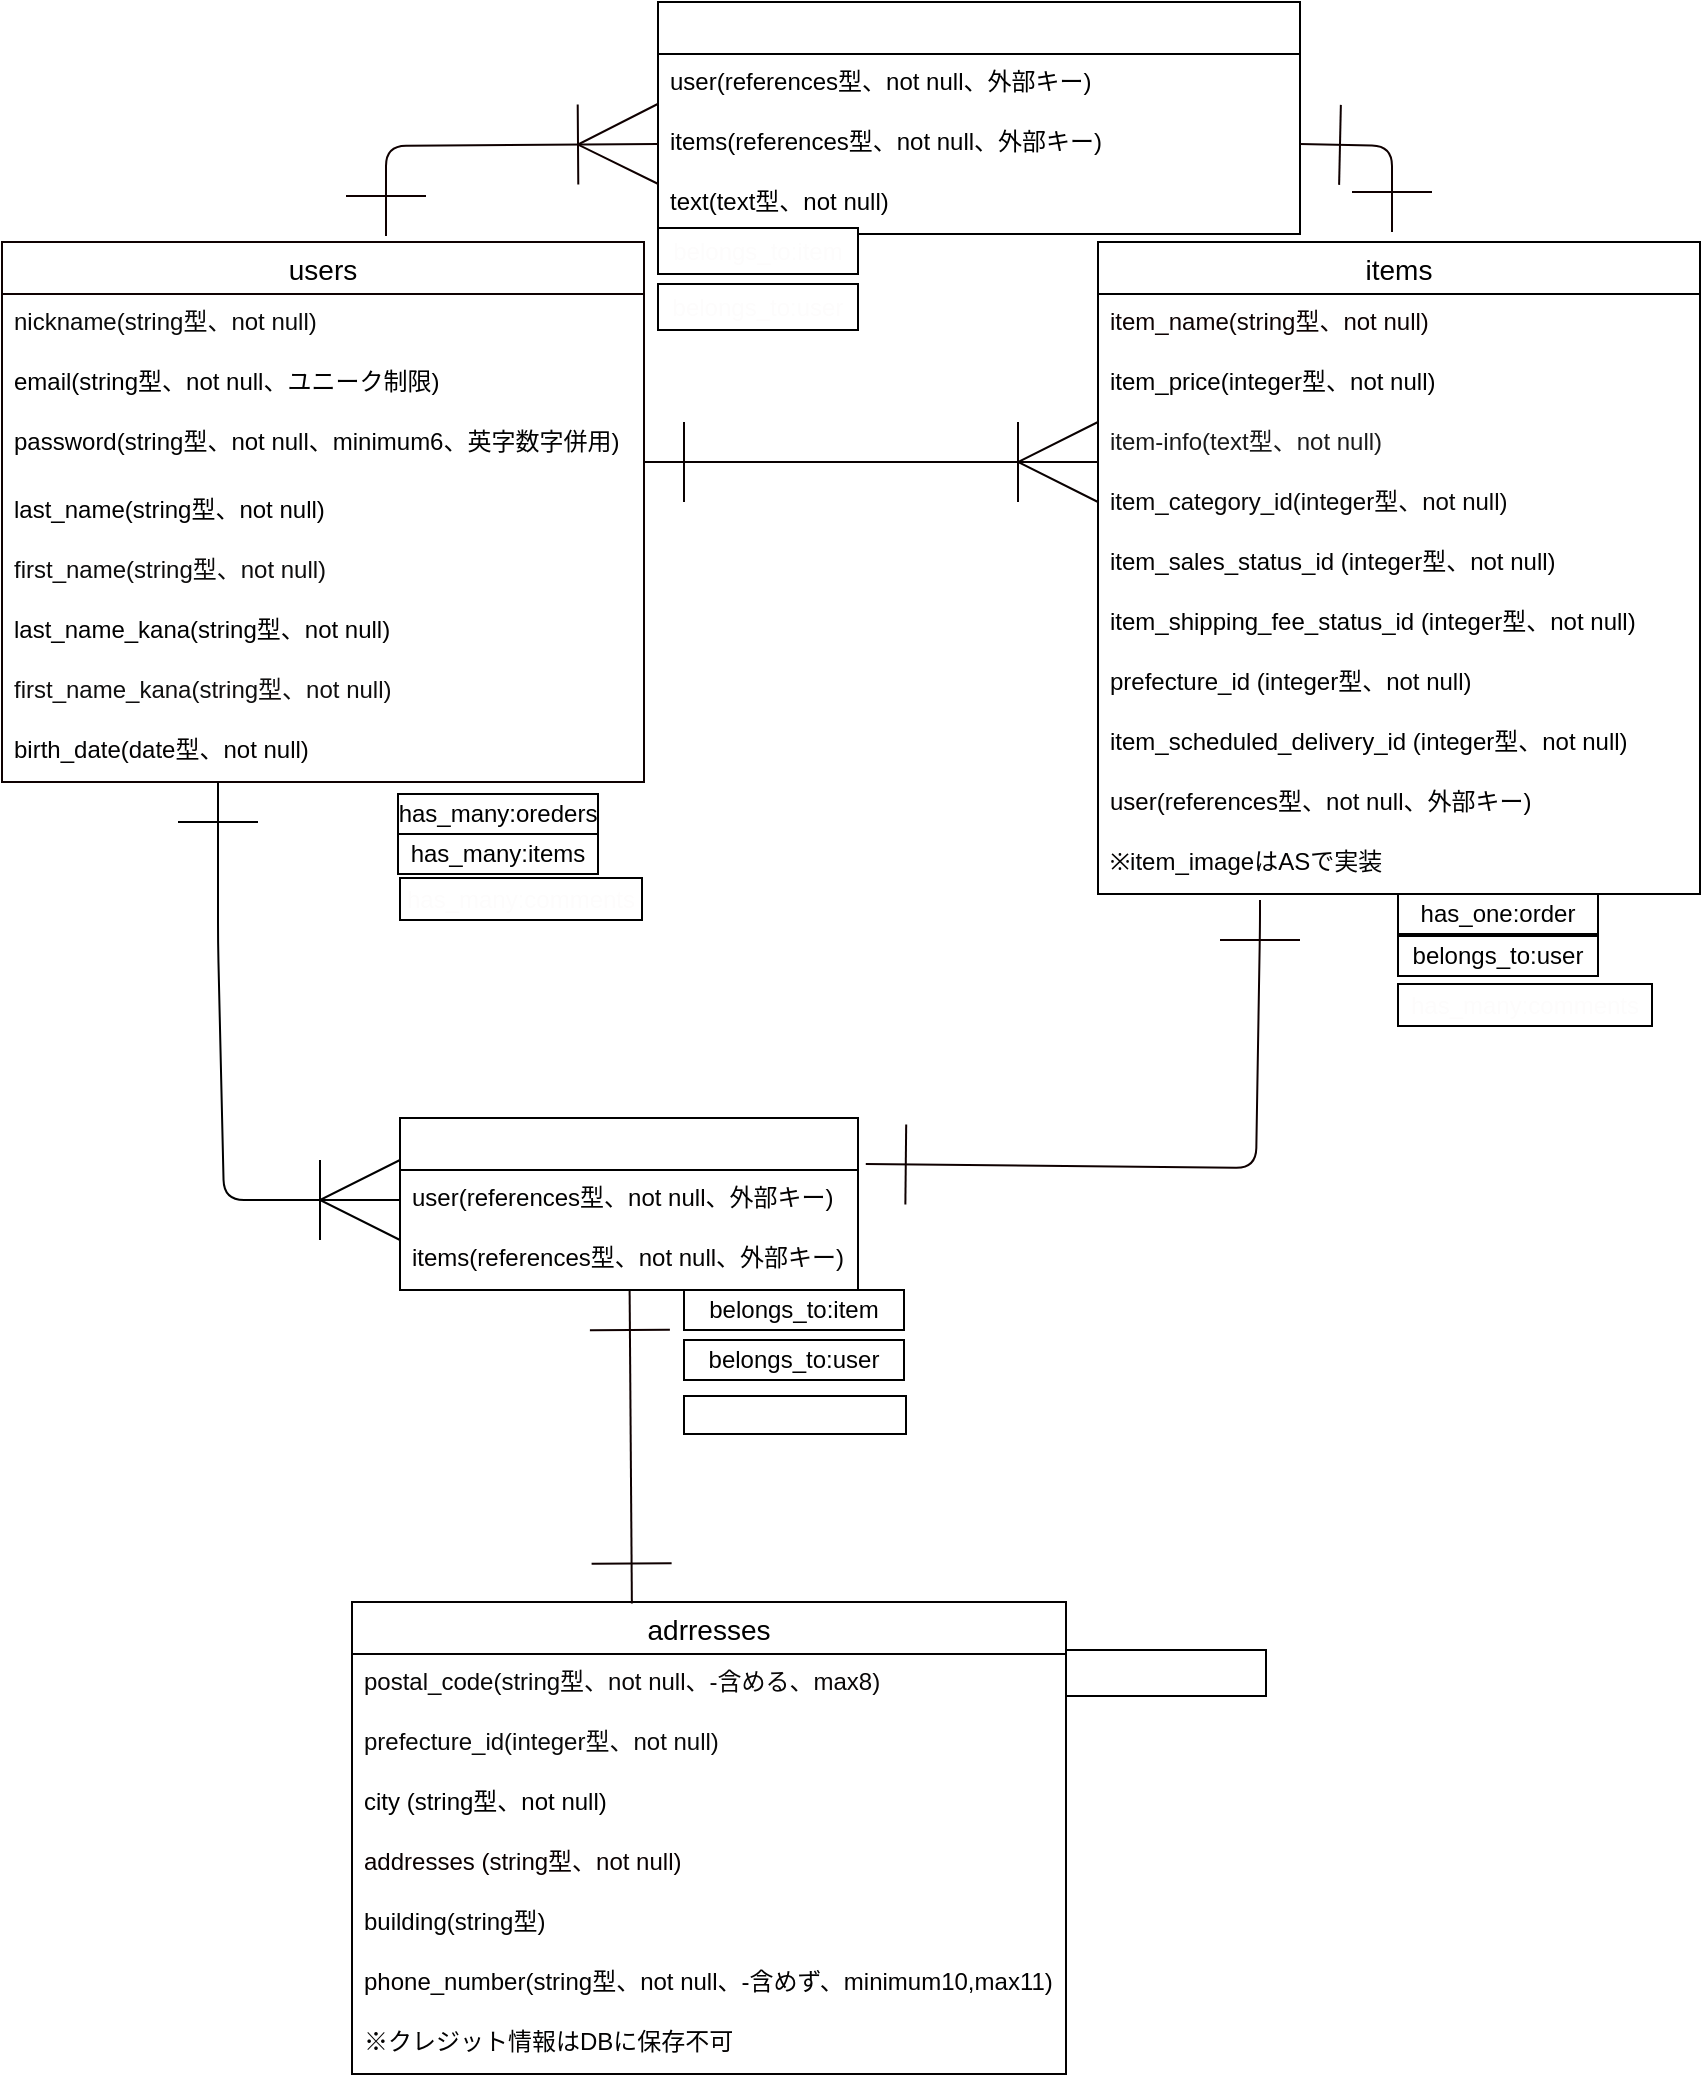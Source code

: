 <mxfile>
    <diagram id="ABVSGHIWmNhb62gvKODj" name="ページ1">
        <mxGraphModel dx="1697" dy="924" grid="0" gridSize="10" guides="1" tooltips="1" connect="1" arrows="1" fold="1" page="1" pageScale="1" pageWidth="1169" pageHeight="1654" background="#ffffff" math="0" shadow="0">
            <root>
                <mxCell id="0"/>
                <mxCell id="1" parent="0"/>
                <mxCell id="4" value="users" style="swimlane;fontStyle=0;childLayout=stackLayout;horizontal=1;startSize=26;horizontalStack=0;resizeParent=1;resizeParentMax=0;resizeLast=0;collapsible=1;marginBottom=0;align=center;fontSize=14;labelBorderColor=none;strokeColor=#0e0101;" vertex="1" parent="1">
                    <mxGeometry x="12" y="120" width="321" height="270" as="geometry"/>
                </mxCell>
                <mxCell id="5" value="nickname(string型、not null)" style="text;strokeColor=none;fillColor=none;spacingLeft=4;spacingRight=4;overflow=hidden;rotatable=0;points=[[0,0.5],[1,0.5]];portConstraint=eastwest;fontSize=12;fontColor=#0a0a0a;" vertex="1" parent="4">
                    <mxGeometry y="26" width="321" height="30" as="geometry"/>
                </mxCell>
                <mxCell id="6" value="email(string型、not null、ユニーク制限)" style="text;strokeColor=none;fillColor=none;spacingLeft=4;spacingRight=4;overflow=hidden;rotatable=0;points=[[0,0.5],[1,0.5]];portConstraint=eastwest;fontSize=12;fontColor=#000000;" vertex="1" parent="4">
                    <mxGeometry y="56" width="321" height="30" as="geometry"/>
                </mxCell>
                <mxCell id="7" value="password(string型、not null、minimum6、英字数字併用)" style="text;strokeColor=none;fillColor=none;spacingLeft=4;spacingRight=4;overflow=hidden;rotatable=0;points=[[0,0.5],[1,0.5]];portConstraint=eastwest;fontSize=12;fontColor=#030303;" vertex="1" parent="4">
                    <mxGeometry y="86" width="321" height="34" as="geometry"/>
                </mxCell>
                <mxCell id="14" value="last_name(string型、not null)" style="text;strokeColor=none;fillColor=none;spacingLeft=4;spacingRight=4;overflow=hidden;rotatable=0;points=[[0,0.5],[1,0.5]];portConstraint=eastwest;fontSize=12;fontColor=#000000;" vertex="1" parent="4">
                    <mxGeometry y="120" width="321" height="30" as="geometry"/>
                </mxCell>
                <mxCell id="31" value="first_name(string型、not null)" style="text;strokeColor=none;fillColor=none;spacingLeft=4;spacingRight=4;overflow=hidden;rotatable=0;points=[[0,0.5],[1,0.5]];portConstraint=eastwest;fontSize=12;fontColor=#0d0c0c;" vertex="1" parent="4">
                    <mxGeometry y="150" width="321" height="30" as="geometry"/>
                </mxCell>
                <mxCell id="30" value="last_name_kana(string型、not null)" style="text;strokeColor=none;fillColor=none;spacingLeft=4;spacingRight=4;overflow=hidden;rotatable=0;points=[[0,0.5],[1,0.5]];portConstraint=eastwest;fontSize=12;fontColor=#000000;" vertex="1" parent="4">
                    <mxGeometry y="180" width="321" height="30" as="geometry"/>
                </mxCell>
                <mxCell id="32" value="first_name_kana(string型、not null)" style="text;strokeColor=none;fillColor=none;spacingLeft=4;spacingRight=4;overflow=hidden;rotatable=0;points=[[0,0.5],[1,0.5]];portConstraint=eastwest;fontSize=12;fontColor=#100f0f;" vertex="1" parent="4">
                    <mxGeometry y="210" width="321" height="30" as="geometry"/>
                </mxCell>
                <mxCell id="16" value="birth_date(date型、not null)" style="text;strokeColor=none;fillColor=none;spacingLeft=4;spacingRight=4;overflow=hidden;rotatable=0;points=[[0,0.5],[1,0.5]];portConstraint=eastwest;fontSize=12;fontColor=#030202;" vertex="1" parent="4">
                    <mxGeometry y="240" width="321" height="30" as="geometry"/>
                </mxCell>
                <mxCell id="8" value="items" style="swimlane;fontStyle=0;childLayout=stackLayout;horizontal=1;startSize=26;horizontalStack=0;resizeParent=1;resizeParentMax=0;resizeLast=0;collapsible=1;marginBottom=0;align=center;fontSize=14;strokeColor=#000000;" vertex="1" parent="1">
                    <mxGeometry x="560" y="120" width="301" height="326" as="geometry"/>
                </mxCell>
                <mxCell id="9" value="item_name(string型、not null)" style="text;strokeColor=none;fillColor=none;spacingLeft=4;spacingRight=4;overflow=hidden;rotatable=0;points=[[0,0.5],[1,0.5]];portConstraint=eastwest;fontSize=12;fontColor=#0d0202;" vertex="1" parent="8">
                    <mxGeometry y="26" width="301" height="30" as="geometry"/>
                </mxCell>
                <mxCell id="10" value="item_price(integer型、not null)" style="text;strokeColor=none;fillColor=none;spacingLeft=4;spacingRight=4;overflow=hidden;rotatable=0;points=[[0,0.5],[1,0.5]];portConstraint=eastwest;fontSize=12;labelBackgroundColor=none;fontColor=#000000;" vertex="1" parent="8">
                    <mxGeometry y="56" width="301" height="30" as="geometry"/>
                </mxCell>
                <mxCell id="17" value="item-info(text型、not null)" style="text;strokeColor=none;fillColor=none;spacingLeft=4;spacingRight=4;overflow=hidden;rotatable=0;points=[[0,0.5],[1,0.5]];portConstraint=eastwest;fontSize=12;fontColor=#1A1A1A;" vertex="1" parent="8">
                    <mxGeometry y="86" width="301" height="30" as="geometry"/>
                </mxCell>
                <mxCell id="18" value="item_category_id(integer型、not null)" style="text;strokeColor=none;fillColor=none;spacingLeft=4;spacingRight=4;overflow=hidden;rotatable=0;points=[[0,0.5],[1,0.5]];portConstraint=eastwest;fontSize=12;fontColor=#080707;" vertex="1" parent="8">
                    <mxGeometry y="116" width="301" height="30" as="geometry"/>
                </mxCell>
                <mxCell id="19" value="item_sales_status_id (integer型、not null)" style="text;strokeColor=none;fillColor=none;spacingLeft=4;spacingRight=4;overflow=hidden;rotatable=0;points=[[0,0.5],[1,0.5]];portConstraint=eastwest;fontSize=12;fontColor=#030202;" vertex="1" parent="8">
                    <mxGeometry y="146" width="301" height="30" as="geometry"/>
                </mxCell>
                <mxCell id="27" value="item_shipping_fee_status_id (integer型、not null)" style="text;strokeColor=none;fillColor=none;spacingLeft=4;spacingRight=4;overflow=hidden;rotatable=0;points=[[0,0.5],[1,0.5]];portConstraint=eastwest;fontSize=12;fontColor=#000000;" vertex="1" parent="8">
                    <mxGeometry y="176" width="301" height="30" as="geometry"/>
                </mxCell>
                <mxCell id="28" value="prefecture_id (integer型、not null)" style="text;strokeColor=none;fillColor=none;spacingLeft=4;spacingRight=4;overflow=hidden;rotatable=0;points=[[0,0.5],[1,0.5]];portConstraint=eastwest;fontSize=12;fontColor=#030303;" vertex="1" parent="8">
                    <mxGeometry y="206" width="301" height="30" as="geometry"/>
                </mxCell>
                <mxCell id="29" value="item_scheduled_delivery_id (integer型、not null)" style="text;strokeColor=none;fillColor=none;spacingLeft=4;spacingRight=4;overflow=hidden;rotatable=0;points=[[0,0.5],[1,0.5]];portConstraint=eastwest;fontSize=12;fontColor=#000000;" vertex="1" parent="8">
                    <mxGeometry y="236" width="301" height="30" as="geometry"/>
                </mxCell>
                <mxCell id="53" value="user(references型、not null、外部キー)" style="text;strokeColor=none;fillColor=none;spacingLeft=4;spacingRight=4;overflow=hidden;rotatable=0;points=[[0,0.5],[1,0.5]];portConstraint=eastwest;fontSize=12;labelBackgroundColor=none;labelBorderColor=none;fontColor=#030202;" vertex="1" parent="8">
                    <mxGeometry y="266" width="301" height="30" as="geometry"/>
                </mxCell>
                <mxCell id="54" value="※item_imageはASで実装" style="text;strokeColor=none;fillColor=none;spacingLeft=4;spacingRight=4;overflow=hidden;rotatable=0;points=[[0,0.5],[1,0.5]];portConstraint=eastwest;fontSize=12;labelBackgroundColor=none;labelBorderColor=none;fontColor=#030202;" vertex="1" parent="8">
                    <mxGeometry y="296" width="301" height="30" as="geometry"/>
                </mxCell>
                <mxCell id="20" value="adrresses" style="swimlane;fontStyle=0;childLayout=stackLayout;horizontal=1;startSize=26;horizontalStack=0;resizeParent=1;resizeParentMax=0;resizeLast=0;collapsible=1;marginBottom=0;align=center;fontSize=14;strokeColor=#040101;" vertex="1" parent="1">
                    <mxGeometry x="187" y="800" width="357" height="236" as="geometry"/>
                </mxCell>
                <mxCell id="21" value="postal_code(string型、not null、-含める、max8)" style="text;strokeColor=none;fillColor=none;spacingLeft=4;spacingRight=4;overflow=hidden;rotatable=0;points=[[0,0.5],[1,0.5]];portConstraint=eastwest;fontSize=12;fontColor=#090707;" vertex="1" parent="20">
                    <mxGeometry y="26" width="357" height="30" as="geometry"/>
                </mxCell>
                <mxCell id="22" value="prefecture_id(integer型、not null)" style="text;strokeColor=none;fillColor=none;spacingLeft=4;spacingRight=4;overflow=hidden;rotatable=0;points=[[0,0.5],[1,0.5]];portConstraint=eastwest;fontSize=12;fontColor=#0a0a0a;" vertex="1" parent="20">
                    <mxGeometry y="56" width="357" height="30" as="geometry"/>
                </mxCell>
                <mxCell id="23" value="city (string型、not null)" style="text;strokeColor=none;fillColor=none;spacingLeft=4;spacingRight=4;overflow=hidden;rotatable=0;points=[[0,0.5],[1,0.5]];portConstraint=eastwest;fontSize=12;fontColor=#000000;" vertex="1" parent="20">
                    <mxGeometry y="86" width="357" height="30" as="geometry"/>
                </mxCell>
                <mxCell id="24" value="addresses (string型、not null)" style="text;strokeColor=none;fillColor=none;spacingLeft=4;spacingRight=4;overflow=hidden;rotatable=0;points=[[0,0.5],[1,0.5]];portConstraint=eastwest;fontSize=12;fontColor=#0a0000;" vertex="1" parent="20">
                    <mxGeometry y="116" width="357" height="30" as="geometry"/>
                </mxCell>
                <mxCell id="25" value="building(string型)" style="text;strokeColor=none;fillColor=none;spacingLeft=4;spacingRight=4;overflow=hidden;rotatable=0;points=[[0,0.5],[1,0.5]];portConstraint=eastwest;fontSize=12;fontColor=#030303;" vertex="1" parent="20">
                    <mxGeometry y="146" width="357" height="30" as="geometry"/>
                </mxCell>
                <mxCell id="26" value="phone_number(string型、not null、-含めず、minimum10,max11)" style="text;strokeColor=none;fillColor=none;spacingLeft=4;spacingRight=4;overflow=hidden;rotatable=0;points=[[0,0.5],[1,0.5]];portConstraint=eastwest;fontSize=12;fontColor=#030202;" vertex="1" parent="20">
                    <mxGeometry y="176" width="357" height="30" as="geometry"/>
                </mxCell>
                <mxCell id="55" value="※クレジット情報はDBに保存不可" style="text;strokeColor=none;fillColor=none;spacingLeft=4;spacingRight=4;overflow=hidden;rotatable=0;points=[[0,0.5],[1,0.5]];portConstraint=eastwest;fontSize=12;labelBackgroundColor=none;labelBorderColor=none;fontColor=#030202;" vertex="1" parent="20">
                    <mxGeometry y="206" width="357" height="30" as="geometry"/>
                </mxCell>
                <mxCell id="35" value="" style="edgeStyle=entityRelationEdgeStyle;fontSize=12;html=1;endArrow=ERoneToMany;exitX=1;exitY=0.706;exitDx=0;exitDy=0;exitPerimeter=0;endSize=38;startArrow=ERone;startFill=0;startSize=38;strokeColor=#090101;" edge="1" parent="1" source="7">
                    <mxGeometry width="100" height="100" relative="1" as="geometry">
                        <mxPoint x="460" y="330" as="sourcePoint"/>
                        <mxPoint x="560" y="230" as="targetPoint"/>
                    </mxGeometry>
                </mxCell>
                <mxCell id="37" style="edgeStyle=none;html=1;endSize=38;entryX=0;entryY=0.5;entryDx=0;entryDy=0;endArrow=ERoneToMany;endFill=0;startArrow=ERone;startFill=0;startSize=38;strokeColor=#000000;" edge="1" parent="1" target="58">
                    <mxGeometry relative="1" as="geometry">
                        <mxPoint x="200" y="580" as="targetPoint"/>
                        <mxPoint x="120" y="390" as="sourcePoint"/>
                        <Array as="points">
                            <mxPoint x="120" y="470"/>
                            <mxPoint x="123" y="599"/>
                        </Array>
                    </mxGeometry>
                </mxCell>
                <mxCell id="38" style="edgeStyle=none;html=1;endArrow=ERone;endFill=0;endSize=38;startArrow=ERone;startFill=0;startSize=38;strokeColor=#0f0000;exitX=1.017;exitY=-0.1;exitDx=0;exitDy=0;exitPerimeter=0;" edge="1" parent="1" source="58">
                    <mxGeometry relative="1" as="geometry">
                        <mxPoint x="641" y="449" as="targetPoint"/>
                        <mxPoint x="559" y="583" as="sourcePoint"/>
                        <Array as="points">
                            <mxPoint x="639" y="583"/>
                            <mxPoint x="641" y="462"/>
                        </Array>
                    </mxGeometry>
                </mxCell>
                <mxCell id="39" value="belongs_to:item" style="whiteSpace=wrap;html=1;align=center;" vertex="1" parent="1">
                    <mxGeometry x="353" y="644" width="110" height="20" as="geometry"/>
                </mxCell>
                <mxCell id="40" value="has_one:order" style="whiteSpace=wrap;html=1;align=center;" vertex="1" parent="1">
                    <mxGeometry x="710" y="446" width="100" height="20" as="geometry"/>
                </mxCell>
                <mxCell id="41" value="has_many:oreders" style="whiteSpace=wrap;html=1;align=center;" vertex="1" parent="1">
                    <mxGeometry x="210" y="396" width="100" height="20" as="geometry"/>
                </mxCell>
                <mxCell id="43" value="has_many:items" style="whiteSpace=wrap;html=1;align=center;" vertex="1" parent="1">
                    <mxGeometry x="210" y="416" width="100" height="20" as="geometry"/>
                </mxCell>
                <mxCell id="44" value="belongs_to:user" style="whiteSpace=wrap;html=1;align=center;" vertex="1" parent="1">
                    <mxGeometry x="353" y="669" width="110" height="20" as="geometry"/>
                </mxCell>
                <mxCell id="47" value="belongs_to:user" style="whiteSpace=wrap;html=1;align=center;" vertex="1" parent="1">
                    <mxGeometry x="710" y="467" width="100" height="20" as="geometry"/>
                </mxCell>
                <mxCell id="63" style="edgeStyle=none;html=1;entryX=0.392;entryY=0.003;entryDx=0;entryDy=0;entryPerimeter=0;strokeColor=#0f0000;fontColor=#ffffff;startArrow=ERone;startFill=0;endArrow=ERone;endFill=0;startSize=38;endSize=38;" edge="1" parent="1" source="57" target="20">
                    <mxGeometry relative="1" as="geometry"/>
                </mxCell>
                <mxCell id="57" value="orders" style="swimlane;fontStyle=0;childLayout=stackLayout;horizontal=1;startSize=26;horizontalStack=0;resizeParent=1;resizeParentMax=0;resizeLast=0;collapsible=1;marginBottom=0;align=center;fontSize=14;labelBackgroundColor=none;labelBorderColor=none;strokeColor=#000000;fontColor=#ffffff;" vertex="1" parent="1">
                    <mxGeometry x="211" y="558" width="229" height="86" as="geometry"/>
                </mxCell>
                <mxCell id="58" value="user(references型、not null、外部キー)" style="text;strokeColor=none;fillColor=none;spacingLeft=4;spacingRight=4;overflow=hidden;rotatable=0;points=[[0,0.5],[1,0.5]];portConstraint=eastwest;fontSize=12;labelBackgroundColor=none;labelBorderColor=none;fontColor=#030202;" vertex="1" parent="57">
                    <mxGeometry y="26" width="229" height="30" as="geometry"/>
                </mxCell>
                <mxCell id="59" value="items(references型、not null、外部キー)" style="text;strokeColor=none;fillColor=none;spacingLeft=4;spacingRight=4;overflow=hidden;rotatable=0;points=[[0,0.5],[1,0.5]];portConstraint=eastwest;fontSize=12;labelBackgroundColor=none;labelBorderColor=none;fontColor=#030202;" vertex="1" parent="57">
                    <mxGeometry y="56" width="229" height="30" as="geometry"/>
                </mxCell>
                <mxCell id="65" value="has_one:addresse" style="whiteSpace=wrap;html=1;align=center;labelBackgroundColor=none;labelBorderColor=none;strokeColor=#000000;fontColor=#ffffff;" vertex="1" parent="1">
                    <mxGeometry x="353" y="697" width="111" height="19" as="geometry"/>
                </mxCell>
                <mxCell id="68" value="belongs_to:order" style="whiteSpace=wrap;html=1;align=center;labelBackgroundColor=none;labelBorderColor=none;strokeColor=#000000;fontColor=#ffffff;" vertex="1" parent="1">
                    <mxGeometry x="544" y="824" width="100" height="23" as="geometry"/>
                </mxCell>
                <mxCell id="69" value="comments" style="swimlane;fontStyle=0;childLayout=stackLayout;horizontal=1;startSize=26;horizontalStack=0;resizeParent=1;resizeParentMax=0;resizeLast=0;collapsible=1;marginBottom=0;align=center;fontSize=14;labelBackgroundColor=none;labelBorderColor=none;strokeColor=#000000;fontColor=#ffffff;" vertex="1" parent="1">
                    <mxGeometry x="340" width="321" height="116" as="geometry"/>
                </mxCell>
                <mxCell id="71" value="user(references型、not null、外部キー)" style="text;strokeColor=none;fillColor=none;spacingLeft=4;spacingRight=4;overflow=hidden;rotatable=0;points=[[0,0.5],[1,0.5]];portConstraint=eastwest;fontSize=12;labelBackgroundColor=none;labelBorderColor=none;fontColor=#000000;" vertex="1" parent="69">
                    <mxGeometry y="26" width="321" height="30" as="geometry"/>
                </mxCell>
                <mxCell id="72" value="items(references型、not null、外部キー)" style="text;strokeColor=none;fillColor=none;spacingLeft=4;spacingRight=4;overflow=hidden;rotatable=0;points=[[0,0.5],[1,0.5]];portConstraint=eastwest;fontSize=12;labelBackgroundColor=none;labelBorderColor=none;fontColor=#000000;" vertex="1" parent="69">
                    <mxGeometry y="56" width="321" height="30" as="geometry"/>
                </mxCell>
                <mxCell id="74" value="text(text型、not null)" style="text;strokeColor=none;fillColor=none;spacingLeft=4;spacingRight=4;overflow=hidden;rotatable=0;points=[[0,0.5],[1,0.5]];portConstraint=eastwest;fontSize=12;labelBackgroundColor=none;labelBorderColor=none;fontColor=#000000;" vertex="1" parent="69">
                    <mxGeometry y="86" width="321" height="30" as="geometry"/>
                </mxCell>
                <mxCell id="75" style="edgeStyle=none;html=1;exitX=0;exitY=0.5;exitDx=0;exitDy=0;strokeColor=#0f0000;fontColor=#000000;startArrow=ERoneToMany;startFill=0;endArrow=ERone;endFill=0;startSize=38;endSize=38;" edge="1" parent="1" source="72">
                    <mxGeometry relative="1" as="geometry">
                        <mxPoint x="204" y="117" as="targetPoint"/>
                        <Array as="points">
                            <mxPoint x="204" y="72"/>
                        </Array>
                    </mxGeometry>
                </mxCell>
                <mxCell id="76" style="edgeStyle=none;html=1;exitX=1;exitY=0.5;exitDx=0;exitDy=0;strokeColor=#0f0000;fontColor=#000000;startArrow=ERone;startFill=0;endArrow=ERone;endFill=0;startSize=38;endSize=38;" edge="1" parent="1" source="72">
                    <mxGeometry relative="1" as="geometry">
                        <mxPoint x="707" y="115" as="targetPoint"/>
                        <Array as="points">
                            <mxPoint x="707" y="72"/>
                        </Array>
                    </mxGeometry>
                </mxCell>
                <mxCell id="77" value="&lt;font color=&quot;#fdfcfc&quot;&gt;has_many:comments&lt;/font&gt;" style="whiteSpace=wrap;html=1;align=center;labelBackgroundColor=none;labelBorderColor=none;strokeColor=#000000;fontColor=#000000;" vertex="1" parent="1">
                    <mxGeometry x="211" y="438" width="121" height="21" as="geometry"/>
                </mxCell>
                <mxCell id="78" value="has_many:comments" style="whiteSpace=wrap;html=1;align=center;labelBackgroundColor=none;labelBorderColor=none;strokeColor=#000000;fontColor=#fdfcfc;" vertex="1" parent="1">
                    <mxGeometry x="710" y="491" width="127" height="21" as="geometry"/>
                </mxCell>
                <mxCell id="80" value="belongs_to:user" style="whiteSpace=wrap;html=1;align=center;labelBackgroundColor=none;labelBorderColor=none;strokeColor=#000000;fontColor=#fdfcfc;" vertex="1" parent="1">
                    <mxGeometry x="340" y="141" width="100" height="23" as="geometry"/>
                </mxCell>
                <mxCell id="81" value="belongs_to:item" style="whiteSpace=wrap;html=1;align=center;labelBackgroundColor=none;labelBorderColor=none;strokeColor=#000000;fontColor=#fdfcfc;" vertex="1" parent="1">
                    <mxGeometry x="340" y="113" width="100" height="23" as="geometry"/>
                </mxCell>
            </root>
        </mxGraphModel>
    </diagram>
</mxfile>